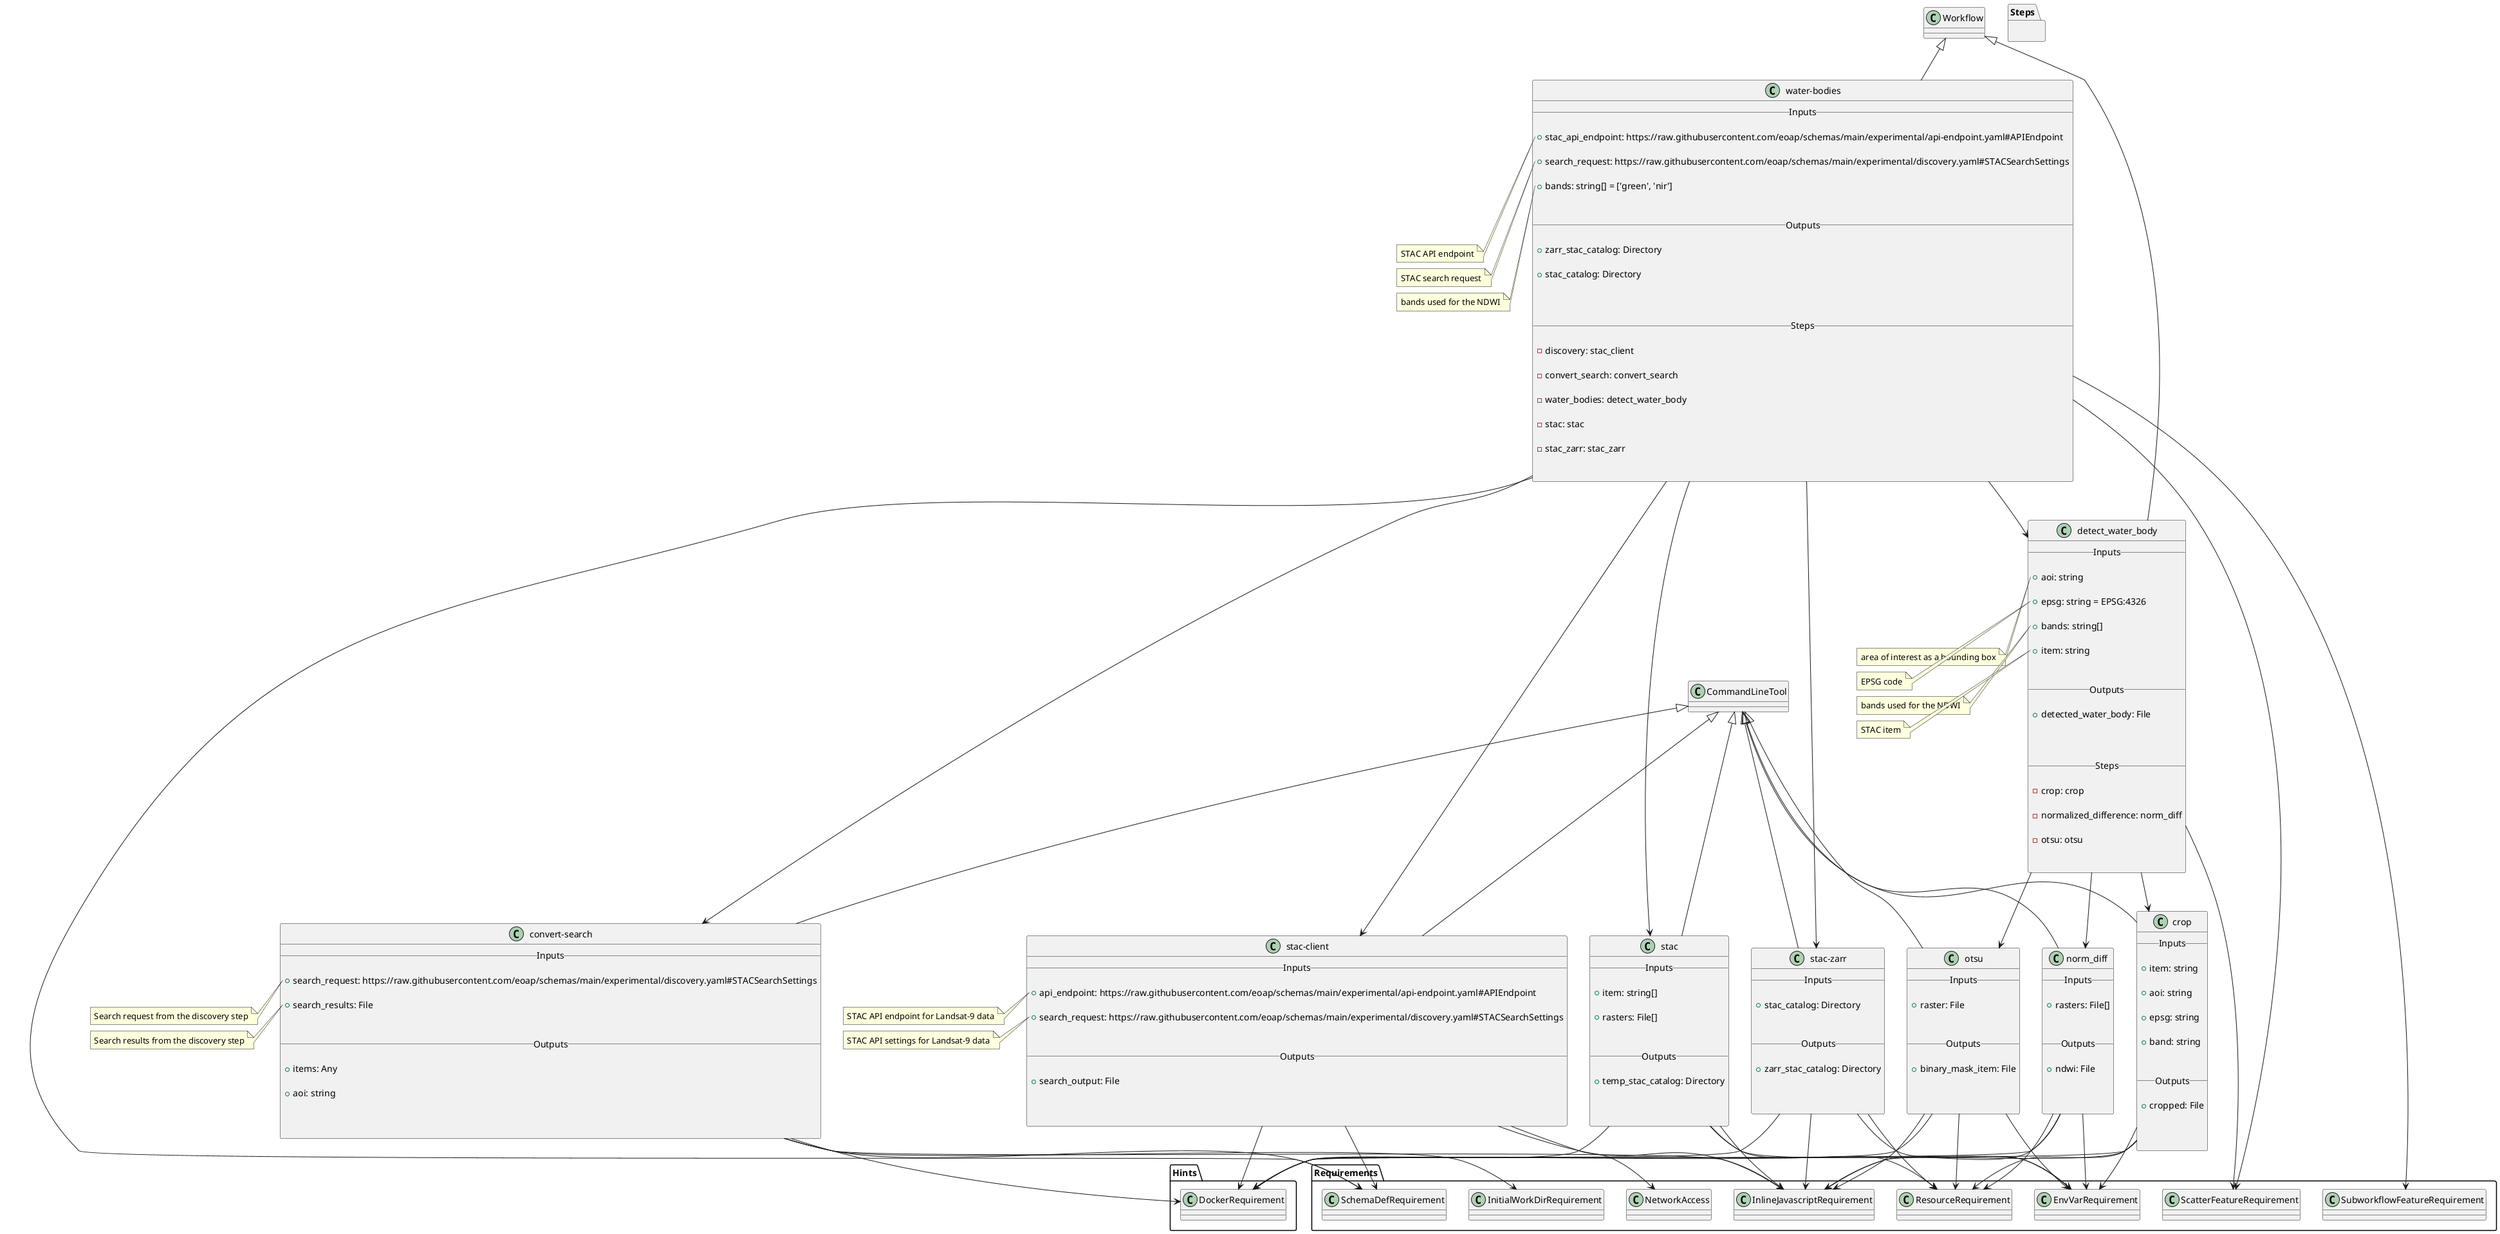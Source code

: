 /'
 ' Diagram generated by cwl2puml v0.14.0
 ' timestamp: 2025-09-20T09:51:50.873
 '/
@startuml


class "water-bodies" as water_bodies extends Workflow {
    __ Inputs __
    
    + stac_api_endpoint: https://raw.githubusercontent.com/eoap/schemas/main/experimental/api-endpoint.yaml#APIEndpoint
    
    + search_request: https://raw.githubusercontent.com/eoap/schemas/main/experimental/discovery.yaml#STACSearchSettings
    
    + bands: string[] = ['green', 'nir']
    

    __ Outputs __
    
    + zarr_stac_catalog: Directory
    
    + stac_catalog: Directory
    

    
    __ Steps __
        
    - discovery: stac_client
        
    - convert_search: convert_search
        
    - water_bodies: detect_water_body
        
    - stac: stac
        
    - stac_zarr: stac_zarr
        
    
}

    
    package "Requirements" {
    
        
water_bodies --> ScatterFeatureRequirement
        
    
        
water_bodies --> SubworkflowFeatureRequirement
        
    
        
water_bodies --> SchemaDefRequirement
        
    
    }
    

    

class "convert-search" as convert_search extends CommandLineTool {
    __ Inputs __
    
    + search_request: https://raw.githubusercontent.com/eoap/schemas/main/experimental/discovery.yaml#STACSearchSettings
    
    + search_results: File
    

    __ Outputs __
    
    + items: Any
    
    + aoi: string
    

    
}

    
    package "Requirements" {
    
        
convert_search --> InlineJavascriptRequirement
        
    
        
convert_search --> SchemaDefRequirement
        
    
        
convert_search --> InitialWorkDirRequirement
        
    
    }
    

    
    package "Hints" {
    
        
convert_search --> DockerRequirement
        
    
    }
    

class "stac-zarr" as stac_zarr extends CommandLineTool {
    __ Inputs __
    
    + stac_catalog: Directory
    

    __ Outputs __
    
    + zarr_stac_catalog: Directory
    

    
}

    
    package "Requirements" {
    
        
stac_zarr --> InlineJavascriptRequirement
        
    
        
stac_zarr --> EnvVarRequirement
        
    
        
stac_zarr --> ResourceRequirement
        
    
    }
    

    
    package "Hints" {
    
        
stac_zarr --> DockerRequirement
        
    
    }
    

class "stac" as stac extends CommandLineTool {
    __ Inputs __
    
    + item: string[]
    
    + rasters: File[]
    

    __ Outputs __
    
    + temp_stac_catalog: Directory
    

    
}

    
    package "Requirements" {
    
        
stac --> InlineJavascriptRequirement
        
    
        
stac --> EnvVarRequirement
        
    
        
stac --> ResourceRequirement
        
    
    }
    

    
    package "Hints" {
    
        
stac --> DockerRequirement
        
    
    }
    

class "detect_water_body" as detect_water_body extends Workflow {
    __ Inputs __
    
    + aoi: string
    
    + epsg: string = EPSG:4326
    
    + bands: string[]
    
    + item: string
    

    __ Outputs __
    
    + detected_water_body: File
    

    
    __ Steps __
        
    - crop: crop
        
    - normalized_difference: norm_diff
        
    - otsu: otsu
        
    
}

    
    package "Requirements" {
    
        
detect_water_body --> ScatterFeatureRequirement
        
    
    }
    

    

class "stac-client" as stac_client extends CommandLineTool {
    __ Inputs __
    
    + api_endpoint: https://raw.githubusercontent.com/eoap/schemas/main/experimental/api-endpoint.yaml#APIEndpoint
    
    + search_request: https://raw.githubusercontent.com/eoap/schemas/main/experimental/discovery.yaml#STACSearchSettings
    

    __ Outputs __
    
    + search_output: File
    

    
}

    
    package "Requirements" {
    
        
stac_client --> InlineJavascriptRequirement
        
    
        
stac_client --> NetworkAccess
        
    
        
stac_client --> SchemaDefRequirement
        
    
    }
    

    
    package "Hints" {
    
        
stac_client --> DockerRequirement
        
    
    }
    

class "norm_diff" as norm_diff extends CommandLineTool {
    __ Inputs __
    
    + rasters: File[]
    

    __ Outputs __
    
    + ndwi: File
    

    
}

    
    package "Requirements" {
    
        
norm_diff --> InlineJavascriptRequirement
        
    
        
norm_diff --> EnvVarRequirement
        
    
        
norm_diff --> ResourceRequirement
        
    
    }
    

    
    package "Hints" {
    
        
norm_diff --> DockerRequirement
        
    
    }
    

class "crop" as crop extends CommandLineTool {
    __ Inputs __
    
    + item: string
    
    + aoi: string
    
    + epsg: string
    
    + band: string
    

    __ Outputs __
    
    + cropped: File
    

    
}

    
    package "Requirements" {
    
        
crop --> InlineJavascriptRequirement
        
    
        
crop --> EnvVarRequirement
        
    
        
crop --> ResourceRequirement
        
    
    }
    

    
    package "Hints" {
    
        
crop --> DockerRequirement
        
    
    }
    

class "otsu" as otsu extends CommandLineTool {
    __ Inputs __
    
    + raster: File
    

    __ Outputs __
    
    + binary_mask_item: File
    

    
}

    
    package "Requirements" {
    
        
otsu --> InlineJavascriptRequirement
        
    
        
otsu --> EnvVarRequirement
        
    
        
otsu --> ResourceRequirement
        
    
    }
    

    
    package "Hints" {
    
        
otsu --> DockerRequirement
        
    
    }
    



    
    package "Steps" {
    
water_bodies --> stac_client
    
water_bodies --> convert_search
    
water_bodies --> detect_water_body
    
water_bodies --> stac
    
water_bodies --> stac_zarr
    
    }
    

    
        
note left of water_bodies::stac_api_endpoint
    STAC API endpoint
end note
        
    
        
note left of water_bodies::search_request
    STAC search request
end note
        
    
        
note left of water_bodies::bands
    bands used for the NDWI
end note
        
    

    

    
        
note left of convert_search::search_request
    Search request from the discovery step
end note
        
    
        
note left of convert_search::search_results
    Search results from the discovery step
end note
        
    

    

    
        
    

    

    
        
    
        
    

    
    package "Steps" {
    
detect_water_body --> crop
    
detect_water_body --> norm_diff
    
detect_water_body --> otsu
    
    }
    

    
        
note left of detect_water_body::aoi
    area of interest as a bounding box
end note
        
    
        
note left of detect_water_body::epsg
    EPSG code
end note
        
    
        
note left of detect_water_body::bands
    bands used for the NDWI
end note
        
    
        
note left of detect_water_body::item
    STAC item
end note
        
    

    

    
        
note left of stac_client::api_endpoint
    STAC API endpoint for Landsat-9 data
end note
        
    
        
note left of stac_client::search_request
    STAC API settings for Landsat-9 data
end note
        
    

    

    
        
    

    

    
        
    
        
    
        
    
        
    

    

    
        
    


@enduml
